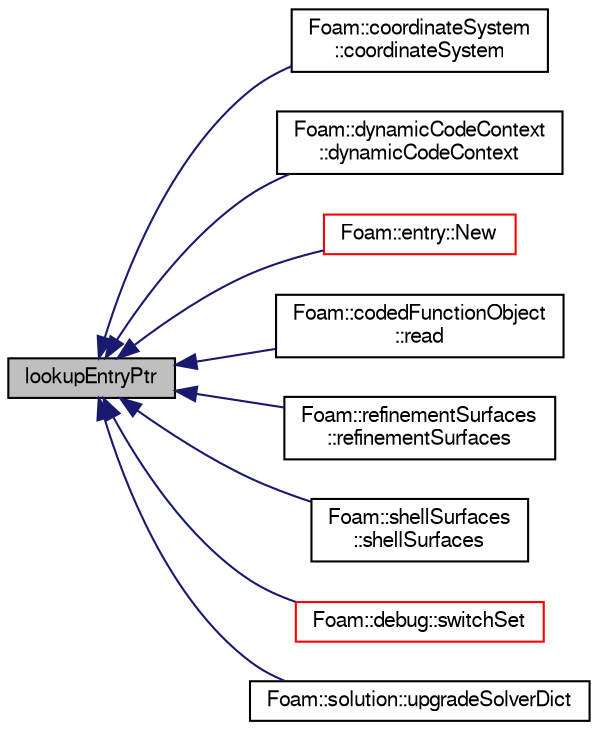 digraph "lookupEntryPtr"
{
  bgcolor="transparent";
  edge [fontname="FreeSans",fontsize="10",labelfontname="FreeSans",labelfontsize="10"];
  node [fontname="FreeSans",fontsize="10",shape=record];
  rankdir="LR";
  Node1 [label="lookupEntryPtr",height=0.2,width=0.4,color="black", fillcolor="grey75", style="filled" fontcolor="black"];
  Node1 -> Node2 [dir="back",color="midnightblue",fontsize="10",style="solid",fontname="FreeSans"];
  Node2 [label="Foam::coordinateSystem\l::coordinateSystem",height=0.2,width=0.4,color="black",URL="$a00387.html#a7fde428d3234bd6b457a8592f7e5dc01",tooltip="Construct from dictionary (default name) "];
  Node1 -> Node3 [dir="back",color="midnightblue",fontsize="10",style="solid",fontname="FreeSans"];
  Node3 [label="Foam::dynamicCodeContext\l::dynamicCodeContext",height=0.2,width=0.4,color="black",URL="$a00574.html#aaf616cf1d1395ba4d720994dc0d56732",tooltip="Construct from a dictionary. "];
  Node1 -> Node4 [dir="back",color="midnightblue",fontsize="10",style="solid",fontname="FreeSans"];
  Node4 [label="Foam::entry::New",height=0.2,width=0.4,color="red",URL="$a00638.html#a8a226a546ec766d55192e65b55f87715",tooltip="Construct from Istream and insert into dictionary. "];
  Node1 -> Node5 [dir="back",color="midnightblue",fontsize="10",style="solid",fontname="FreeSans"];
  Node5 [label="Foam::codedFunctionObject\l::read",height=0.2,width=0.4,color="black",URL="$a00294.html#afac0600fef97b05534a595ce00b272ed",tooltip="Read and set the function object if its data have changed. "];
  Node1 -> Node6 [dir="back",color="midnightblue",fontsize="10",style="solid",fontname="FreeSans"];
  Node6 [label="Foam::refinementSurfaces\l::refinementSurfaces",height=0.2,width=0.4,color="black",URL="$a02054.html#a3eecea7df2307ad6efac0393c421de74",tooltip="Construct from surfaces and dictionary. "];
  Node1 -> Node7 [dir="back",color="midnightblue",fontsize="10",style="solid",fontname="FreeSans"];
  Node7 [label="Foam::shellSurfaces\l::shellSurfaces",height=0.2,width=0.4,color="black",URL="$a02224.html#a2c429cbb881bcc26360946abf9c5f3b9",tooltip="Construct from geometry and dictionary. "];
  Node1 -> Node8 [dir="back",color="midnightblue",fontsize="10",style="solid",fontname="FreeSans"];
  Node8 [label="Foam::debug::switchSet",height=0.2,width=0.4,color="red",URL="$a10256.html#a02428a7a9aa138cfe5550361a4f1de83",tooltip="Internal function to lookup a sub-dictionary from controlDict. "];
  Node1 -> Node9 [dir="back",color="midnightblue",fontsize="10",style="solid",fontname="FreeSans"];
  Node9 [label="Foam::solution::upgradeSolverDict",height=0.2,width=0.4,color="black",URL="$a02310.html#aafb35d9c55b4a97e839ab61b4a0c7d52",tooltip="Update from older solver controls syntax. "];
}
